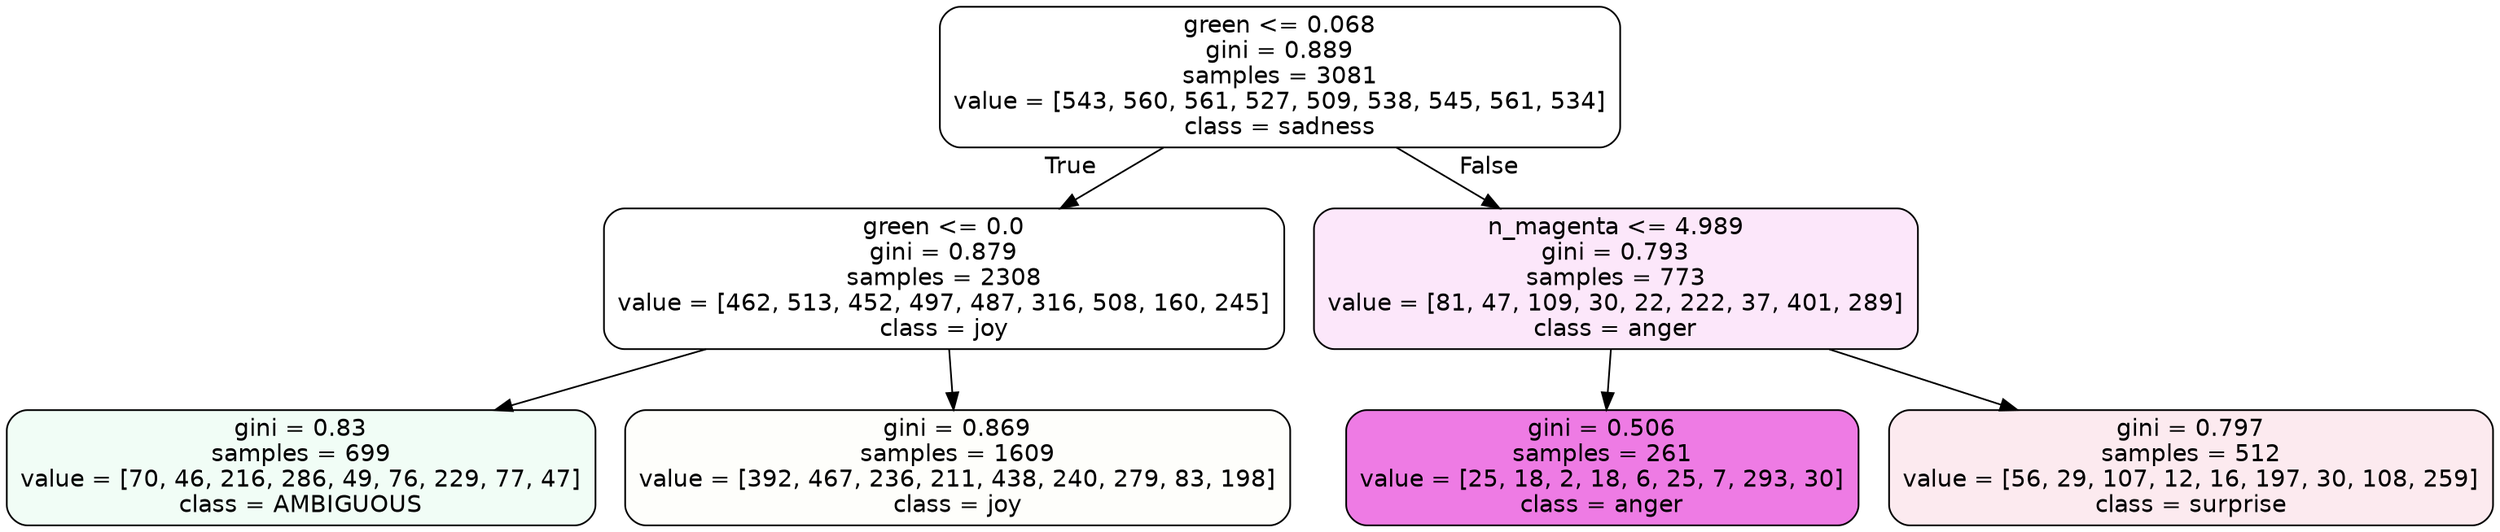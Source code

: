 digraph Tree {
node [shape=box, style="filled, rounded", color="black", fontname=helvetica] ;
edge [fontname=helvetica] ;
0 [label="green <= 0.068\ngini = 0.889\nsamples = 3081\nvalue = [543, 560, 561, 527, 509, 538, 545, 561, 534]\nclass = sadness", fillcolor="#64e53900"] ;
1 [label="green <= 0.0\ngini = 0.879\nsamples = 2308\nvalue = [462, 513, 452, 497, 487, 316, 508, 160, 245]\nclass = joy", fillcolor="#d7e53900"] ;
0 -> 1 [labeldistance=2.5, labelangle=45, headlabel="True"] ;
2 [label="gini = 0.83\nsamples = 699\nvalue = [70, 46, 216, 286, 49, 76, 229, 77, 47]\nclass = AMBIGUOUS", fillcolor="#39e58111"] ;
1 -> 2 ;
3 [label="gini = 0.869\nsamples = 1609\nvalue = [392, 467, 236, 211, 438, 240, 279, 83, 198]\nclass = joy", fillcolor="#d7e53904"] ;
1 -> 3 ;
4 [label="n_magenta <= 4.989\ngini = 0.793\nsamples = 773\nvalue = [81, 47, 109, 30, 22, 222, 37, 401, 289]\nclass = anger", fillcolor="#e539d71e"] ;
0 -> 4 [labeldistance=2.5, labelangle=-45, headlabel="False"] ;
5 [label="gini = 0.506\nsamples = 261\nvalue = [25, 18, 2, 18, 6, 25, 7, 293, 30]\nclass = anger", fillcolor="#e539d7aa"] ;
4 -> 5 ;
6 [label="gini = 0.797\nsamples = 512\nvalue = [56, 29, 107, 12, 16, 197, 30, 108, 259]\nclass = surprise", fillcolor="#e539641a"] ;
4 -> 6 ;
}